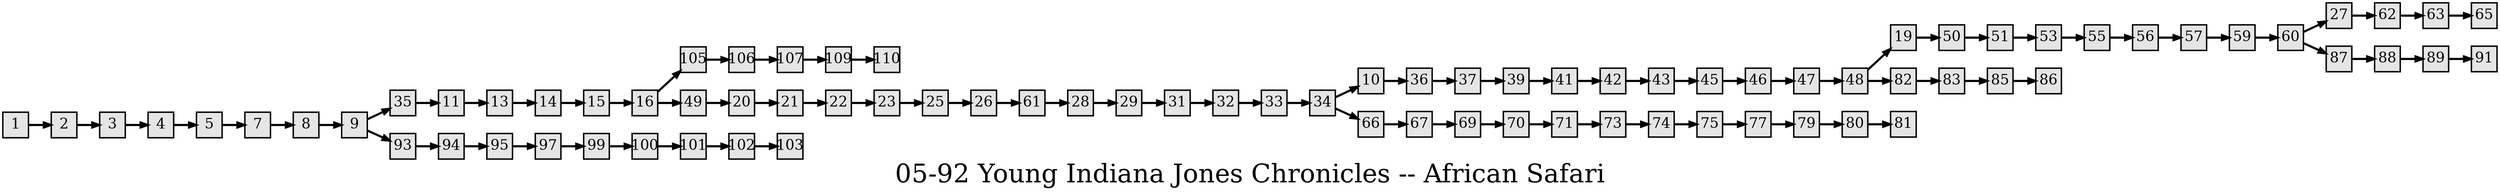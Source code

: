 digraph g{
  graph [ label="05-92 Young Indiana Jones Chronicles -- African Safari" rankdir=LR, ordering=out, fontsize=36, nodesep="0.35", ranksep="0.45"];
  node  [shape=rect, penwidth=2, fontsize=20, style=filled, fillcolor=grey90, margin="0,0", labelfloat=true, regular=true, fixedsize=true];
  edge  [labelfloat=true, penwidth=3, fontsize=12];

  1 -> 2;
  2 -> 3;
  3 -> 4;
  4 -> 5;
  5 -> 7;
  7 -> 8;
  8 -> 9;
  9 -> 35;
  9 -> 93;
  10 -> 36;
  11 -> 13;
  13 -> 14;
  14 -> 15;
  15 -> 16;
  16 -> 105;
  16 -> 49;
  19 -> 50;
  20 -> 21;
  21 -> 22;
  22 -> 23;
  23 -> 25;
  25 -> 26;
  26 -> 61;
  27 -> 62;
  28 -> 29;
  29 -> 31;
  31 -> 32;
  32 -> 33;
  33 -> 34;
  34 -> 10;
  34 -> 66;
  35 -> 11;
  36 -> 37;
  37 -> 39;
  39 -> 41;
  41 -> 42;
  42 -> 43;
  43 -> 45;
  45 -> 46;
  46 -> 47;
  47 -> 48;
  48 -> 19;
  48 -> 82;
  49 -> 20;
  50 -> 51;
  51 -> 53;
  53 -> 55;
  55 -> 56;
  56 -> 57;
  57 -> 59;
  59 -> 60;
  60 -> 27;
  60 -> 87;
  61 -> 28;
  62 -> 63;
  63 -> 65;
  66 -> 67;
  67 -> 69;
  69 -> 70;
  70 -> 71;
  71 -> 73;
  73 -> 74;
  74 -> 75;
  75 -> 77;
  77 -> 79;
  79 -> 80;
  80 -> 81;
  82 -> 83;
  83 -> 85;
  85 -> 86;
  87 -> 88;
  88 -> 89;
  89 -> 91;
  93 -> 94;
  94 -> 95;
  95 -> 97;
  97 -> 99;
  99 -> 100;
  100 -> 101;
  101 -> 102;
  102 -> 103;
  105 -> 106;
  106 -> 107;
  107 -> 109;
  109 -> 110;
}


